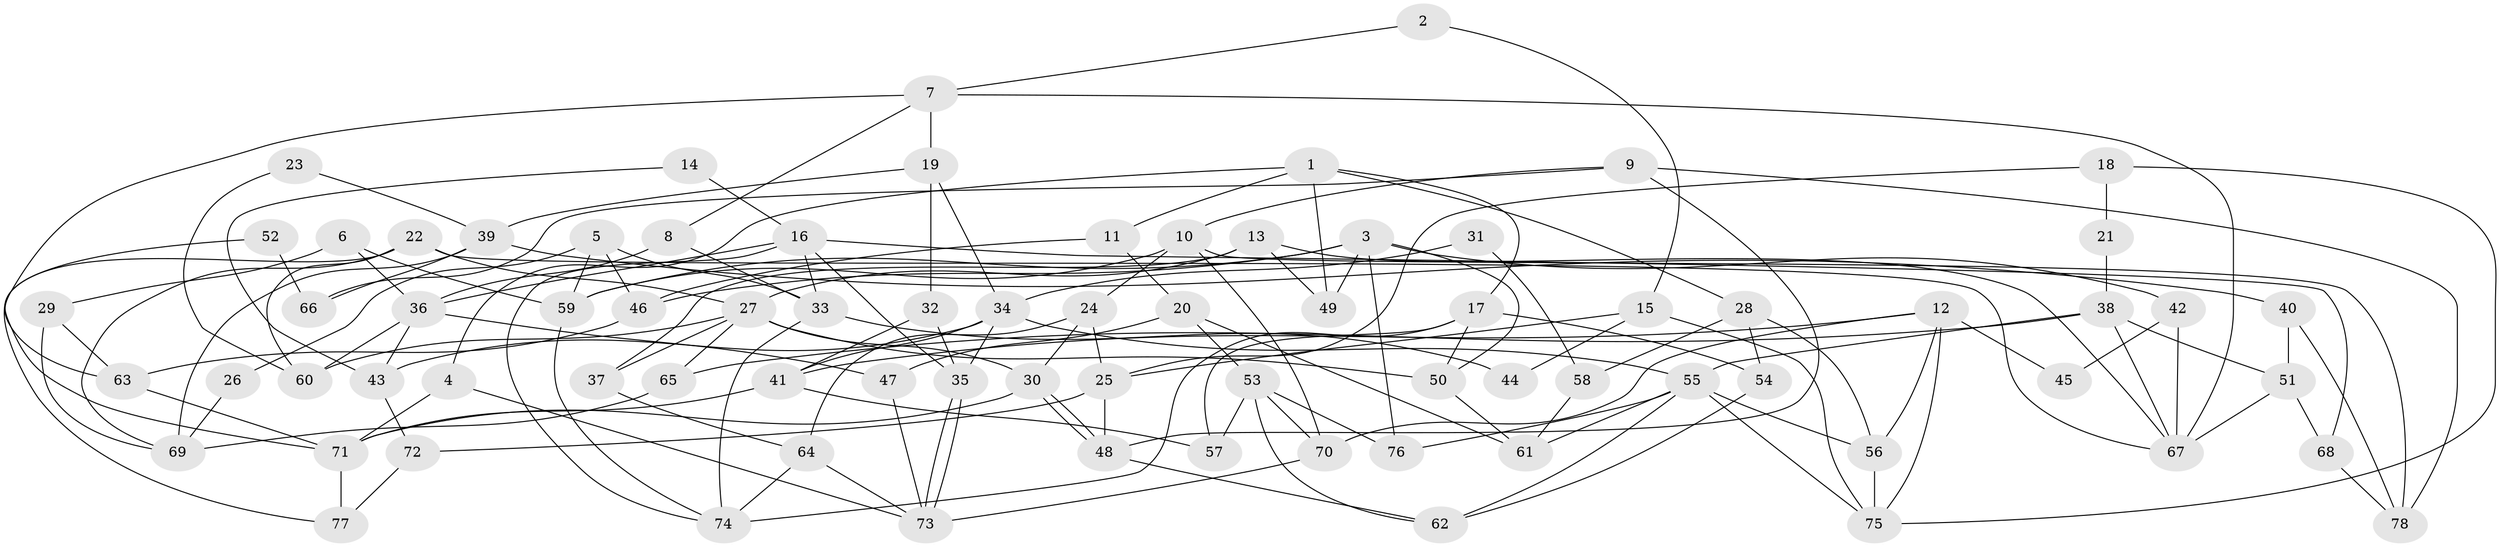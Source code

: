 // Generated by graph-tools (version 1.1) at 2025/51/03/09/25 04:51:17]
// undirected, 78 vertices, 156 edges
graph export_dot {
graph [start="1"]
  node [color=gray90,style=filled];
  1;
  2;
  3;
  4;
  5;
  6;
  7;
  8;
  9;
  10;
  11;
  12;
  13;
  14;
  15;
  16;
  17;
  18;
  19;
  20;
  21;
  22;
  23;
  24;
  25;
  26;
  27;
  28;
  29;
  30;
  31;
  32;
  33;
  34;
  35;
  36;
  37;
  38;
  39;
  40;
  41;
  42;
  43;
  44;
  45;
  46;
  47;
  48;
  49;
  50;
  51;
  52;
  53;
  54;
  55;
  56;
  57;
  58;
  59;
  60;
  61;
  62;
  63;
  64;
  65;
  66;
  67;
  68;
  69;
  70;
  71;
  72;
  73;
  74;
  75;
  76;
  77;
  78;
  1 -- 17;
  1 -- 4;
  1 -- 11;
  1 -- 28;
  1 -- 49;
  2 -- 7;
  2 -- 15;
  3 -- 59;
  3 -- 50;
  3 -- 42;
  3 -- 46;
  3 -- 49;
  3 -- 76;
  4 -- 71;
  4 -- 73;
  5 -- 33;
  5 -- 59;
  5 -- 26;
  5 -- 46;
  6 -- 29;
  6 -- 36;
  6 -- 59;
  7 -- 67;
  7 -- 63;
  7 -- 8;
  7 -- 19;
  8 -- 36;
  8 -- 33;
  9 -- 10;
  9 -- 78;
  9 -- 48;
  9 -- 66;
  10 -- 70;
  10 -- 59;
  10 -- 24;
  10 -- 78;
  11 -- 46;
  11 -- 20;
  12 -- 75;
  12 -- 70;
  12 -- 41;
  12 -- 45;
  12 -- 56;
  13 -- 49;
  13 -- 27;
  13 -- 37;
  13 -- 67;
  14 -- 16;
  14 -- 43;
  15 -- 75;
  15 -- 25;
  15 -- 44;
  16 -- 35;
  16 -- 33;
  16 -- 36;
  16 -- 68;
  16 -- 74;
  17 -- 74;
  17 -- 54;
  17 -- 50;
  17 -- 57;
  18 -- 25;
  18 -- 75;
  18 -- 21;
  19 -- 34;
  19 -- 32;
  19 -- 39;
  20 -- 53;
  20 -- 47;
  20 -- 61;
  21 -- 38;
  22 -- 67;
  22 -- 60;
  22 -- 27;
  22 -- 69;
  22 -- 77;
  23 -- 60;
  23 -- 39;
  24 -- 30;
  24 -- 25;
  24 -- 64;
  25 -- 48;
  25 -- 72;
  26 -- 69;
  27 -- 30;
  27 -- 37;
  27 -- 50;
  27 -- 60;
  27 -- 65;
  28 -- 56;
  28 -- 54;
  28 -- 58;
  29 -- 63;
  29 -- 69;
  30 -- 71;
  30 -- 48;
  30 -- 48;
  31 -- 34;
  31 -- 58;
  32 -- 41;
  32 -- 35;
  33 -- 74;
  33 -- 44;
  34 -- 55;
  34 -- 35;
  34 -- 41;
  34 -- 43;
  35 -- 73;
  35 -- 73;
  36 -- 47;
  36 -- 43;
  36 -- 60;
  37 -- 64;
  38 -- 55;
  38 -- 67;
  38 -- 51;
  38 -- 65;
  39 -- 69;
  39 -- 40;
  39 -- 66;
  40 -- 78;
  40 -- 51;
  41 -- 57;
  41 -- 71;
  42 -- 67;
  42 -- 45;
  43 -- 72;
  46 -- 63;
  47 -- 73;
  48 -- 62;
  50 -- 61;
  51 -- 67;
  51 -- 68;
  52 -- 71;
  52 -- 66;
  53 -- 76;
  53 -- 57;
  53 -- 62;
  53 -- 70;
  54 -- 62;
  55 -- 62;
  55 -- 61;
  55 -- 56;
  55 -- 75;
  55 -- 76;
  56 -- 75;
  58 -- 61;
  59 -- 74;
  63 -- 71;
  64 -- 73;
  64 -- 74;
  65 -- 69;
  68 -- 78;
  70 -- 73;
  71 -- 77;
  72 -- 77;
}
